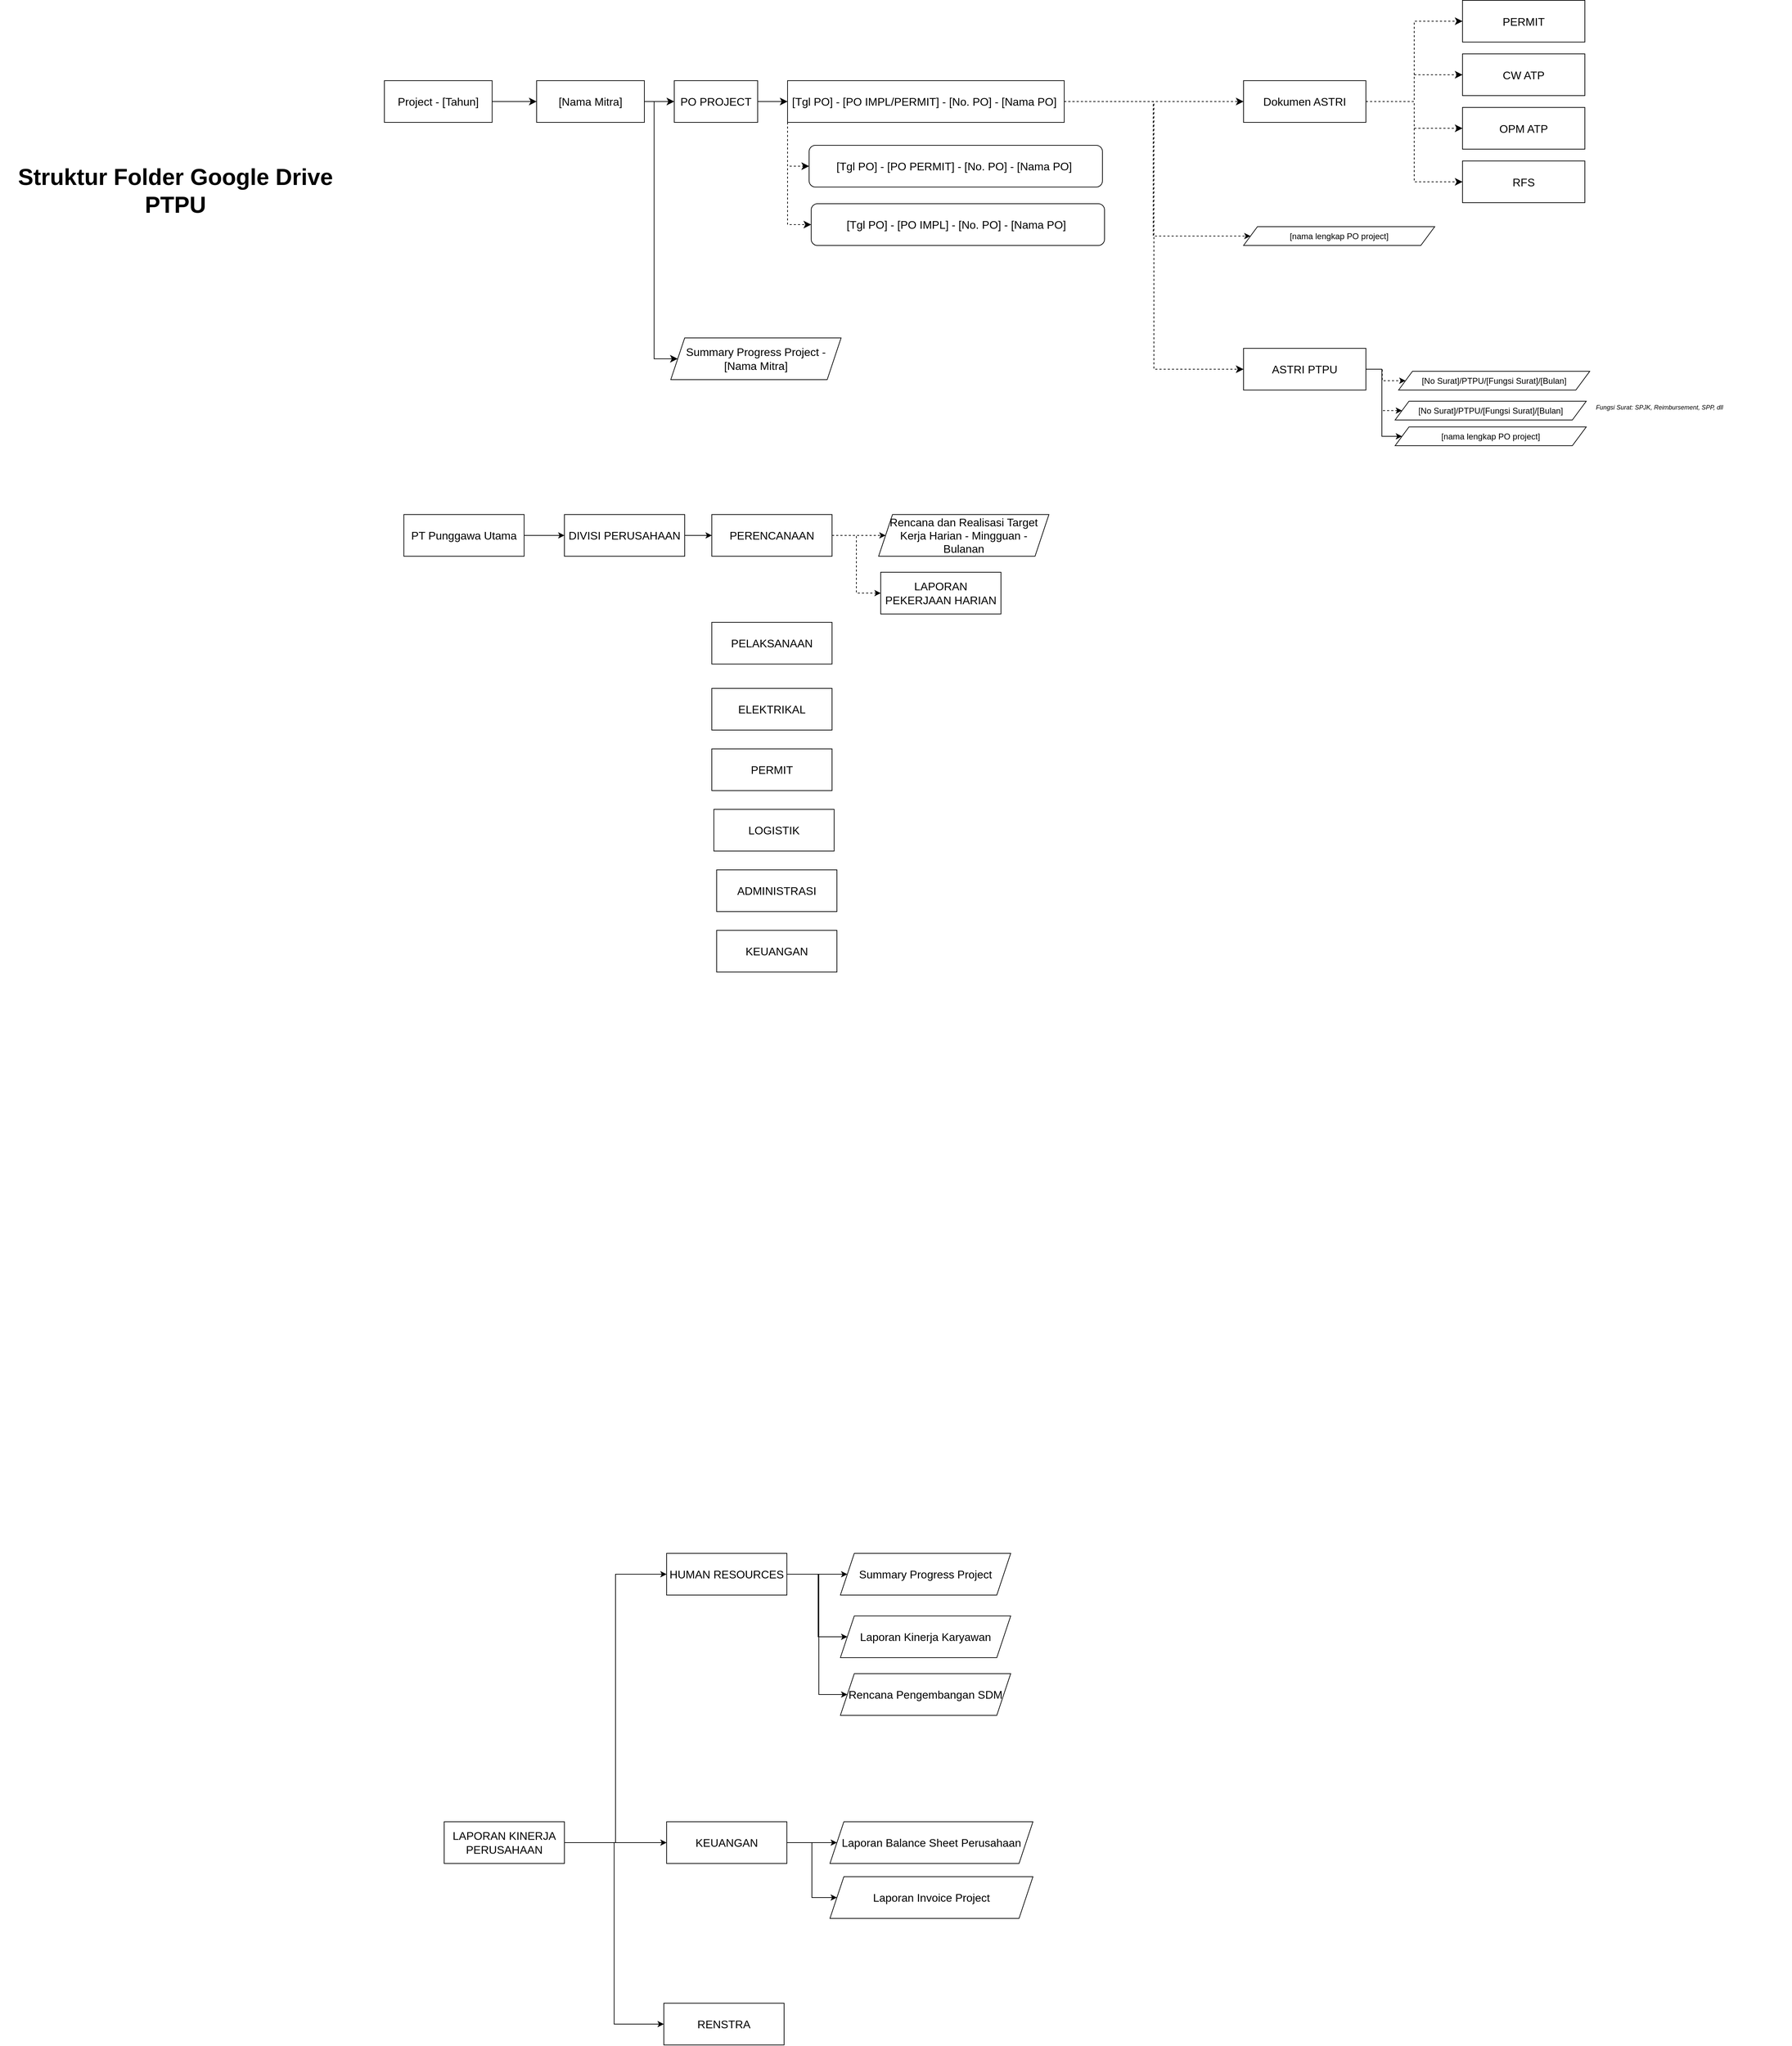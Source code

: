 <mxfile version="22.0.4" type="github">
  <diagram name="Halaman-1" id="cng1ZLqmWnadGGmBKYC0">
    <mxGraphModel dx="2550" dy="557" grid="0" gridSize="10" guides="1" tooltips="1" connect="1" arrows="1" fold="1" page="0" pageScale="1" pageWidth="827" pageHeight="1169" math="0" shadow="0">
      <root>
        <mxCell id="0" />
        <mxCell id="1" parent="0" />
        <mxCell id="fTNR3F5DmJ5eQE5tk-nj-6" style="edgeStyle=none;curved=1;rounded=0;orthogonalLoop=1;jettySize=auto;html=1;entryX=0;entryY=0.5;entryDx=0;entryDy=0;fontSize=12;startSize=8;endSize=8;" parent="1" source="fTNR3F5DmJ5eQE5tk-nj-1" target="fTNR3F5DmJ5eQE5tk-nj-4" edge="1">
          <mxGeometry relative="1" as="geometry" />
        </mxCell>
        <mxCell id="Rj7qyS3aj6NBgZSXDvd5-30" style="edgeStyle=orthogonalEdgeStyle;rounded=0;orthogonalLoop=1;jettySize=auto;html=1;entryX=0;entryY=0.5;entryDx=0;entryDy=0;fontSize=12;startSize=8;endSize=8;" parent="1" source="fTNR3F5DmJ5eQE5tk-nj-1" target="Rj7qyS3aj6NBgZSXDvd5-29" edge="1">
          <mxGeometry relative="1" as="geometry">
            <Array as="points">
              <mxPoint x="315" y="638" />
              <mxPoint x="315" y="1008" />
            </Array>
          </mxGeometry>
        </mxCell>
        <mxCell id="fTNR3F5DmJ5eQE5tk-nj-1" value="[Nama Mitra]" style="rounded=0;whiteSpace=wrap;html=1;fontSize=16;" parent="1" vertex="1">
          <mxGeometry x="146" y="608" width="155" height="60" as="geometry" />
        </mxCell>
        <mxCell id="fTNR3F5DmJ5eQE5tk-nj-2" value="&lt;b&gt;&lt;font style=&quot;font-size: 33px;&quot;&gt;Struktur Folder Google Drive PTPU&lt;/font&gt;&lt;/b&gt;" style="text;html=1;strokeColor=none;fillColor=none;align=center;verticalAlign=middle;whiteSpace=wrap;rounded=0;fontSize=16;" parent="1" vertex="1">
          <mxGeometry x="-626" y="713" width="505" height="105" as="geometry" />
        </mxCell>
        <mxCell id="QHoMNRf-pHsTPwlOWmLj-43" style="edgeStyle=orthogonalEdgeStyle;rounded=0;orthogonalLoop=1;jettySize=auto;html=1;" edge="1" parent="1" source="fTNR3F5DmJ5eQE5tk-nj-3" target="Rj7qyS3aj6NBgZSXDvd5-35">
          <mxGeometry relative="1" as="geometry" />
        </mxCell>
        <mxCell id="fTNR3F5DmJ5eQE5tk-nj-3" value="PT Punggawa Utama" style="rounded=0;whiteSpace=wrap;html=1;fontSize=16;" parent="1" vertex="1">
          <mxGeometry x="-45" y="1232" width="173" height="60" as="geometry" />
        </mxCell>
        <mxCell id="fTNR3F5DmJ5eQE5tk-nj-7" style="edgeStyle=none;curved=1;rounded=0;orthogonalLoop=1;jettySize=auto;html=1;entryX=0;entryY=0.5;entryDx=0;entryDy=0;fontSize=12;startSize=8;endSize=8;" parent="1" source="fTNR3F5DmJ5eQE5tk-nj-4" target="fTNR3F5DmJ5eQE5tk-nj-5" edge="1">
          <mxGeometry relative="1" as="geometry" />
        </mxCell>
        <mxCell id="fTNR3F5DmJ5eQE5tk-nj-4" value="PO PROJECT" style="rounded=0;whiteSpace=wrap;html=1;fontSize=16;" parent="1" vertex="1">
          <mxGeometry x="344" y="608" width="120" height="60" as="geometry" />
        </mxCell>
        <mxCell id="Rj7qyS3aj6NBgZSXDvd5-9" style="edgeStyle=none;curved=1;rounded=0;orthogonalLoop=1;jettySize=auto;html=1;fontSize=12;startSize=8;endSize=8;dashed=1;" parent="1" source="fTNR3F5DmJ5eQE5tk-nj-5" target="Rj7qyS3aj6NBgZSXDvd5-6" edge="1">
          <mxGeometry relative="1" as="geometry" />
        </mxCell>
        <mxCell id="Rj7qyS3aj6NBgZSXDvd5-17" style="edgeStyle=orthogonalEdgeStyle;rounded=0;orthogonalLoop=1;jettySize=auto;html=1;fontSize=12;startSize=8;endSize=8;exitX=1;exitY=0.5;exitDx=0;exitDy=0;entryX=0;entryY=0.5;entryDx=0;entryDy=0;dashed=1;" parent="1" source="fTNR3F5DmJ5eQE5tk-nj-5" target="Rj7qyS3aj6NBgZSXDvd5-7" edge="1">
          <mxGeometry relative="1" as="geometry">
            <mxPoint x="800.667" y="1142.333" as="targetPoint" />
          </mxGeometry>
        </mxCell>
        <mxCell id="Rj7qyS3aj6NBgZSXDvd5-25" style="edgeStyle=orthogonalEdgeStyle;rounded=0;orthogonalLoop=1;jettySize=auto;html=1;entryX=0;entryY=0.5;entryDx=0;entryDy=0;fontSize=12;startSize=8;endSize=8;exitX=0;exitY=1;exitDx=0;exitDy=0;dashed=1;" parent="1" source="fTNR3F5DmJ5eQE5tk-nj-5" target="Rj7qyS3aj6NBgZSXDvd5-1" edge="1">
          <mxGeometry relative="1" as="geometry" />
        </mxCell>
        <mxCell id="Rj7qyS3aj6NBgZSXDvd5-26" style="edgeStyle=orthogonalEdgeStyle;rounded=0;orthogonalLoop=1;jettySize=auto;html=1;entryX=0;entryY=0.5;entryDx=0;entryDy=0;fontSize=12;startSize=8;endSize=8;dashed=1;exitX=0;exitY=1;exitDx=0;exitDy=0;" parent="1" source="fTNR3F5DmJ5eQE5tk-nj-5" target="Rj7qyS3aj6NBgZSXDvd5-2" edge="1">
          <mxGeometry relative="1" as="geometry" />
        </mxCell>
        <mxCell id="QHoMNRf-pHsTPwlOWmLj-9" style="edgeStyle=orthogonalEdgeStyle;rounded=0;orthogonalLoop=1;jettySize=auto;html=1;entryX=0;entryY=0.5;entryDx=0;entryDy=0;exitX=1;exitY=0.5;exitDx=0;exitDy=0;dashed=1;" edge="1" parent="1" source="fTNR3F5DmJ5eQE5tk-nj-5" target="QHoMNRf-pHsTPwlOWmLj-7">
          <mxGeometry relative="1" as="geometry">
            <Array as="points">
              <mxPoint x="1033" y="638" />
              <mxPoint x="1033" y="832" />
            </Array>
          </mxGeometry>
        </mxCell>
        <mxCell id="fTNR3F5DmJ5eQE5tk-nj-5" value="[Tgl PO] - [PO IMPL/PERMIT] - [No. PO] - [Nama PO]&amp;nbsp;" style="rounded=0;whiteSpace=wrap;html=1;fontSize=16;" parent="1" vertex="1">
          <mxGeometry x="507" y="608" width="398" height="60" as="geometry" />
        </mxCell>
        <mxCell id="Rj7qyS3aj6NBgZSXDvd5-1" value="[Tgl PO] - [PO PERMIT] - [No. PO] - [Nama PO]&amp;nbsp;" style="rounded=1;whiteSpace=wrap;html=1;fontSize=16;" parent="1" vertex="1">
          <mxGeometry x="538" y="701" width="422" height="60" as="geometry" />
        </mxCell>
        <mxCell id="Rj7qyS3aj6NBgZSXDvd5-2" value="[Tgl PO] - [PO IMPL] - [No. PO] - [Nama PO]&amp;nbsp;" style="rounded=1;whiteSpace=wrap;html=1;fontSize=16;" parent="1" vertex="1">
          <mxGeometry x="541" y="785" width="422" height="60" as="geometry" />
        </mxCell>
        <mxCell id="Rj7qyS3aj6NBgZSXDvd5-19" style="edgeStyle=orthogonalEdgeStyle;rounded=0;orthogonalLoop=1;jettySize=auto;html=1;entryX=0;entryY=0.5;entryDx=0;entryDy=0;fontSize=12;startSize=8;endSize=8;dashed=1;" parent="1" source="Rj7qyS3aj6NBgZSXDvd5-6" target="Rj7qyS3aj6NBgZSXDvd5-8" edge="1">
          <mxGeometry relative="1" as="geometry" />
        </mxCell>
        <mxCell id="Rj7qyS3aj6NBgZSXDvd5-20" style="edgeStyle=orthogonalEdgeStyle;rounded=0;orthogonalLoop=1;jettySize=auto;html=1;entryX=0;entryY=0.5;entryDx=0;entryDy=0;fontSize=12;startSize=8;endSize=8;exitX=1;exitY=0.5;exitDx=0;exitDy=0;dashed=1;" parent="1" source="Rj7qyS3aj6NBgZSXDvd5-6" target="Rj7qyS3aj6NBgZSXDvd5-10" edge="1">
          <mxGeometry relative="1" as="geometry" />
        </mxCell>
        <mxCell id="Rj7qyS3aj6NBgZSXDvd5-21" style="edgeStyle=orthogonalEdgeStyle;rounded=0;orthogonalLoop=1;jettySize=auto;html=1;entryX=0;entryY=0.5;entryDx=0;entryDy=0;fontSize=12;startSize=8;endSize=8;exitX=1;exitY=0.5;exitDx=0;exitDy=0;dashed=1;" parent="1" source="Rj7qyS3aj6NBgZSXDvd5-6" target="Rj7qyS3aj6NBgZSXDvd5-11" edge="1">
          <mxGeometry relative="1" as="geometry" />
        </mxCell>
        <mxCell id="Rj7qyS3aj6NBgZSXDvd5-22" style="edgeStyle=orthogonalEdgeStyle;rounded=0;orthogonalLoop=1;jettySize=auto;html=1;entryX=0;entryY=0.5;entryDx=0;entryDy=0;fontSize=12;startSize=8;endSize=8;exitX=1;exitY=0.5;exitDx=0;exitDy=0;dashed=1;" parent="1" source="Rj7qyS3aj6NBgZSXDvd5-6" target="Rj7qyS3aj6NBgZSXDvd5-12" edge="1">
          <mxGeometry relative="1" as="geometry" />
        </mxCell>
        <mxCell id="Rj7qyS3aj6NBgZSXDvd5-6" value="Dokumen ASTRI" style="rounded=0;whiteSpace=wrap;html=1;fontSize=16;" parent="1" vertex="1">
          <mxGeometry x="1163" y="608" width="176" height="60" as="geometry" />
        </mxCell>
        <mxCell id="QHoMNRf-pHsTPwlOWmLj-4" style="edgeStyle=orthogonalEdgeStyle;rounded=0;orthogonalLoop=1;jettySize=auto;html=1;dashed=1;" edge="1" parent="1" source="Rj7qyS3aj6NBgZSXDvd5-7" target="QHoMNRf-pHsTPwlOWmLj-1">
          <mxGeometry relative="1" as="geometry" />
        </mxCell>
        <mxCell id="QHoMNRf-pHsTPwlOWmLj-5" style="edgeStyle=orthogonalEdgeStyle;rounded=0;orthogonalLoop=1;jettySize=auto;html=1;entryX=0;entryY=0.5;entryDx=0;entryDy=0;dashed=1;" edge="1" parent="1" source="Rj7qyS3aj6NBgZSXDvd5-7" target="QHoMNRf-pHsTPwlOWmLj-2">
          <mxGeometry relative="1" as="geometry">
            <Array as="points">
              <mxPoint x="1362" y="1023" />
              <mxPoint x="1362" y="1083" />
            </Array>
          </mxGeometry>
        </mxCell>
        <mxCell id="QHoMNRf-pHsTPwlOWmLj-8" style="edgeStyle=orthogonalEdgeStyle;rounded=0;orthogonalLoop=1;jettySize=auto;html=1;entryX=0;entryY=0.5;entryDx=0;entryDy=0;" edge="1" parent="1" source="Rj7qyS3aj6NBgZSXDvd5-7" target="QHoMNRf-pHsTPwlOWmLj-6">
          <mxGeometry relative="1" as="geometry">
            <Array as="points">
              <mxPoint x="1362" y="1023" />
              <mxPoint x="1362" y="1120" />
            </Array>
          </mxGeometry>
        </mxCell>
        <mxCell id="Rj7qyS3aj6NBgZSXDvd5-7" value="ASTRI PTPU" style="rounded=0;whiteSpace=wrap;html=1;fontSize=16;" parent="1" vertex="1">
          <mxGeometry x="1163" y="993" width="176" height="60" as="geometry" />
        </mxCell>
        <mxCell id="Rj7qyS3aj6NBgZSXDvd5-8" value="PERMIT" style="rounded=0;whiteSpace=wrap;html=1;fontSize=16;" parent="1" vertex="1">
          <mxGeometry x="1478" y="492.5" width="176" height="60" as="geometry" />
        </mxCell>
        <mxCell id="Rj7qyS3aj6NBgZSXDvd5-10" value="CW ATP" style="rounded=0;whiteSpace=wrap;html=1;fontSize=16;" parent="1" vertex="1">
          <mxGeometry x="1478" y="569.5" width="176" height="60" as="geometry" />
        </mxCell>
        <mxCell id="Rj7qyS3aj6NBgZSXDvd5-11" value="OPM ATP" style="rounded=0;whiteSpace=wrap;html=1;fontSize=16;" parent="1" vertex="1">
          <mxGeometry x="1478" y="646.5" width="176" height="60" as="geometry" />
        </mxCell>
        <mxCell id="Rj7qyS3aj6NBgZSXDvd5-12" value="RFS" style="rounded=0;whiteSpace=wrap;html=1;fontSize=16;" parent="1" vertex="1">
          <mxGeometry x="1478" y="723.5" width="176" height="60" as="geometry" />
        </mxCell>
        <mxCell id="Rj7qyS3aj6NBgZSXDvd5-29" value="Summary Progress Project - [Nama Mitra]" style="shape=parallelogram;perimeter=parallelogramPerimeter;whiteSpace=wrap;html=1;fixedSize=1;fontSize=16;" parent="1" vertex="1">
          <mxGeometry x="339" y="978" width="245" height="60" as="geometry" />
        </mxCell>
        <mxCell id="Rj7qyS3aj6NBgZSXDvd5-34" style="edgeStyle=none;curved=1;rounded=0;orthogonalLoop=1;jettySize=auto;html=1;fontSize=12;startSize=8;endSize=8;" parent="1" source="Rj7qyS3aj6NBgZSXDvd5-33" target="fTNR3F5DmJ5eQE5tk-nj-1" edge="1">
          <mxGeometry relative="1" as="geometry" />
        </mxCell>
        <mxCell id="Rj7qyS3aj6NBgZSXDvd5-33" value="Project - [Tahun]" style="rounded=0;whiteSpace=wrap;html=1;fontSize=16;" parent="1" vertex="1">
          <mxGeometry x="-73" y="608" width="155" height="60" as="geometry" />
        </mxCell>
        <mxCell id="QHoMNRf-pHsTPwlOWmLj-38" style="edgeStyle=orthogonalEdgeStyle;rounded=0;orthogonalLoop=1;jettySize=auto;html=1;" edge="1" parent="1" source="Rj7qyS3aj6NBgZSXDvd5-35" target="Rj7qyS3aj6NBgZSXDvd5-36">
          <mxGeometry relative="1" as="geometry" />
        </mxCell>
        <mxCell id="Rj7qyS3aj6NBgZSXDvd5-35" value="DIVISI PERUSAHAAN" style="rounded=0;whiteSpace=wrap;html=1;fontSize=16;" parent="1" vertex="1">
          <mxGeometry x="186" y="1232" width="173" height="60" as="geometry" />
        </mxCell>
        <mxCell id="QHoMNRf-pHsTPwlOWmLj-39" style="edgeStyle=orthogonalEdgeStyle;rounded=0;orthogonalLoop=1;jettySize=auto;html=1;dashed=1;" edge="1" parent="1" source="Rj7qyS3aj6NBgZSXDvd5-36" target="QHoMNRf-pHsTPwlOWmLj-37">
          <mxGeometry relative="1" as="geometry" />
        </mxCell>
        <mxCell id="QHoMNRf-pHsTPwlOWmLj-40" style="edgeStyle=orthogonalEdgeStyle;rounded=0;orthogonalLoop=1;jettySize=auto;html=1;entryX=0;entryY=0.5;entryDx=0;entryDy=0;dashed=1;" edge="1" parent="1" source="Rj7qyS3aj6NBgZSXDvd5-36" target="QHoMNRf-pHsTPwlOWmLj-21">
          <mxGeometry relative="1" as="geometry" />
        </mxCell>
        <mxCell id="Rj7qyS3aj6NBgZSXDvd5-36" value="PERENCANAAN" style="rounded=0;whiteSpace=wrap;html=1;fontSize=16;" parent="1" vertex="1">
          <mxGeometry x="398" y="1232" width="173" height="60" as="geometry" />
        </mxCell>
        <mxCell id="Rj7qyS3aj6NBgZSXDvd5-38" value="PELAKSANAAN" style="rounded=0;whiteSpace=wrap;html=1;fontSize=16;" parent="1" vertex="1">
          <mxGeometry x="398" y="1387" width="173" height="60" as="geometry" />
        </mxCell>
        <mxCell id="Rj7qyS3aj6NBgZSXDvd5-39" value="ELEKTRIKAL" style="rounded=0;whiteSpace=wrap;html=1;fontSize=16;" parent="1" vertex="1">
          <mxGeometry x="398" y="1482" width="173" height="60" as="geometry" />
        </mxCell>
        <mxCell id="Rj7qyS3aj6NBgZSXDvd5-40" value="PERMIT" style="rounded=0;whiteSpace=wrap;html=1;fontSize=16;" parent="1" vertex="1">
          <mxGeometry x="398" y="1569" width="173" height="60" as="geometry" />
        </mxCell>
        <mxCell id="Rj7qyS3aj6NBgZSXDvd5-41" value="LOGISTIK" style="rounded=0;whiteSpace=wrap;html=1;fontSize=16;" parent="1" vertex="1">
          <mxGeometry x="401" y="1656" width="173" height="60" as="geometry" />
        </mxCell>
        <mxCell id="QHoMNRf-pHsTPwlOWmLj-1" value="[No Surat]/PTPU/[Fungsi Surat]/[Bulan]" style="shape=parallelogram;perimeter=parallelogramPerimeter;whiteSpace=wrap;html=1;fixedSize=1;" vertex="1" parent="1">
          <mxGeometry x="1386" y="1026" width="275" height="27" as="geometry" />
        </mxCell>
        <mxCell id="QHoMNRf-pHsTPwlOWmLj-2" value="[No Surat]/PTPU/[Fungsi Surat]/[Bulan]" style="shape=parallelogram;perimeter=parallelogramPerimeter;whiteSpace=wrap;html=1;fixedSize=1;" vertex="1" parent="1">
          <mxGeometry x="1381" y="1069" width="275" height="27" as="geometry" />
        </mxCell>
        <mxCell id="QHoMNRf-pHsTPwlOWmLj-3" value="&lt;h1 style=&quot;&quot;&gt;&lt;font size=&quot;1&quot; style=&quot;font-weight: normal;&quot;&gt;&lt;i style=&quot;font-size: 9px;&quot;&gt;Fungsi Surat: SPJK, Reimbursement, SPP, dll&lt;/i&gt;&lt;/font&gt;&lt;/h1&gt;" style="text;html=1;strokeColor=none;fillColor=none;spacing=5;spacingTop=-20;whiteSpace=wrap;overflow=hidden;rounded=0;" vertex="1" parent="1">
          <mxGeometry x="1665" y="1053" width="286" height="50" as="geometry" />
        </mxCell>
        <mxCell id="QHoMNRf-pHsTPwlOWmLj-6" value="[nama lengkap PO project]" style="shape=parallelogram;perimeter=parallelogramPerimeter;whiteSpace=wrap;html=1;fixedSize=1;" vertex="1" parent="1">
          <mxGeometry x="1381" y="1106" width="275" height="27" as="geometry" />
        </mxCell>
        <mxCell id="QHoMNRf-pHsTPwlOWmLj-7" value="[nama lengkap PO project]" style="shape=parallelogram;perimeter=parallelogramPerimeter;whiteSpace=wrap;html=1;fixedSize=1;" vertex="1" parent="1">
          <mxGeometry x="1163" y="818" width="275" height="27" as="geometry" />
        </mxCell>
        <mxCell id="QHoMNRf-pHsTPwlOWmLj-10" value="ADMINISTRASI" style="rounded=0;whiteSpace=wrap;html=1;fontSize=16;" vertex="1" parent="1">
          <mxGeometry x="405" y="1743" width="173" height="60" as="geometry" />
        </mxCell>
        <mxCell id="QHoMNRf-pHsTPwlOWmLj-11" value="KEUANGAN" style="rounded=0;whiteSpace=wrap;html=1;fontSize=16;" vertex="1" parent="1">
          <mxGeometry x="405" y="1830" width="173" height="60" as="geometry" />
        </mxCell>
        <mxCell id="QHoMNRf-pHsTPwlOWmLj-28" style="edgeStyle=orthogonalEdgeStyle;rounded=0;orthogonalLoop=1;jettySize=auto;html=1;entryX=0;entryY=0.5;entryDx=0;entryDy=0;" edge="1" parent="1" source="QHoMNRf-pHsTPwlOWmLj-12" target="QHoMNRf-pHsTPwlOWmLj-14">
          <mxGeometry relative="1" as="geometry" />
        </mxCell>
        <mxCell id="QHoMNRf-pHsTPwlOWmLj-29" style="edgeStyle=orthogonalEdgeStyle;rounded=0;orthogonalLoop=1;jettySize=auto;html=1;" edge="1" parent="1" source="QHoMNRf-pHsTPwlOWmLj-12" target="QHoMNRf-pHsTPwlOWmLj-15">
          <mxGeometry relative="1" as="geometry" />
        </mxCell>
        <mxCell id="QHoMNRf-pHsTPwlOWmLj-30" style="edgeStyle=orthogonalEdgeStyle;rounded=0;orthogonalLoop=1;jettySize=auto;html=1;entryX=0;entryY=0.5;entryDx=0;entryDy=0;" edge="1" parent="1" source="QHoMNRf-pHsTPwlOWmLj-12" target="QHoMNRf-pHsTPwlOWmLj-16">
          <mxGeometry relative="1" as="geometry" />
        </mxCell>
        <mxCell id="QHoMNRf-pHsTPwlOWmLj-12" value="LAPORAN KINERJA PERUSAHAAN" style="rounded=0;whiteSpace=wrap;html=1;fontSize=16;" vertex="1" parent="1">
          <mxGeometry x="13" y="3112" width="173" height="60" as="geometry" />
        </mxCell>
        <mxCell id="QHoMNRf-pHsTPwlOWmLj-31" style="edgeStyle=orthogonalEdgeStyle;rounded=0;orthogonalLoop=1;jettySize=auto;html=1;" edge="1" parent="1" source="QHoMNRf-pHsTPwlOWmLj-14" target="QHoMNRf-pHsTPwlOWmLj-18">
          <mxGeometry relative="1" as="geometry" />
        </mxCell>
        <mxCell id="QHoMNRf-pHsTPwlOWmLj-32" style="edgeStyle=orthogonalEdgeStyle;rounded=0;orthogonalLoop=1;jettySize=auto;html=1;entryX=0;entryY=0.5;entryDx=0;entryDy=0;" edge="1" parent="1" source="QHoMNRf-pHsTPwlOWmLj-14" target="QHoMNRf-pHsTPwlOWmLj-22">
          <mxGeometry relative="1" as="geometry">
            <Array as="points">
              <mxPoint x="551" y="2756" />
              <mxPoint x="551" y="2846" />
            </Array>
          </mxGeometry>
        </mxCell>
        <mxCell id="QHoMNRf-pHsTPwlOWmLj-33" style="edgeStyle=orthogonalEdgeStyle;rounded=0;orthogonalLoop=1;jettySize=auto;html=1;entryX=0;entryY=0.5;entryDx=0;entryDy=0;" edge="1" parent="1" source="QHoMNRf-pHsTPwlOWmLj-14" target="QHoMNRf-pHsTPwlOWmLj-27">
          <mxGeometry relative="1" as="geometry">
            <Array as="points">
              <mxPoint x="552" y="2756" />
              <mxPoint x="552" y="2929" />
            </Array>
          </mxGeometry>
        </mxCell>
        <mxCell id="QHoMNRf-pHsTPwlOWmLj-14" value="HUMAN RESOURCES" style="rounded=0;whiteSpace=wrap;html=1;fontSize=16;" vertex="1" parent="1">
          <mxGeometry x="333" y="2726" width="173" height="60" as="geometry" />
        </mxCell>
        <mxCell id="QHoMNRf-pHsTPwlOWmLj-34" style="edgeStyle=orthogonalEdgeStyle;rounded=0;orthogonalLoop=1;jettySize=auto;html=1;entryX=0;entryY=0.5;entryDx=0;entryDy=0;" edge="1" parent="1" source="QHoMNRf-pHsTPwlOWmLj-15" target="QHoMNRf-pHsTPwlOWmLj-24">
          <mxGeometry relative="1" as="geometry" />
        </mxCell>
        <mxCell id="QHoMNRf-pHsTPwlOWmLj-35" style="edgeStyle=orthogonalEdgeStyle;rounded=0;orthogonalLoop=1;jettySize=auto;html=1;entryX=0;entryY=0.5;entryDx=0;entryDy=0;" edge="1" parent="1" source="QHoMNRf-pHsTPwlOWmLj-15" target="QHoMNRf-pHsTPwlOWmLj-26">
          <mxGeometry relative="1" as="geometry">
            <Array as="points">
              <mxPoint x="542" y="3142" />
              <mxPoint x="542" y="3221" />
            </Array>
          </mxGeometry>
        </mxCell>
        <mxCell id="QHoMNRf-pHsTPwlOWmLj-15" value="KEUANGAN" style="rounded=0;whiteSpace=wrap;html=1;fontSize=16;" vertex="1" parent="1">
          <mxGeometry x="333" y="3112" width="173" height="60" as="geometry" />
        </mxCell>
        <mxCell id="QHoMNRf-pHsTPwlOWmLj-16" value="RENSTRA" style="rounded=0;whiteSpace=wrap;html=1;fontSize=16;" vertex="1" parent="1">
          <mxGeometry x="329" y="3373" width="173" height="60" as="geometry" />
        </mxCell>
        <mxCell id="QHoMNRf-pHsTPwlOWmLj-18" value="Summary Progress Project" style="shape=parallelogram;perimeter=parallelogramPerimeter;whiteSpace=wrap;html=1;fixedSize=1;fontSize=16;" vertex="1" parent="1">
          <mxGeometry x="583" y="2726" width="245" height="60" as="geometry" />
        </mxCell>
        <mxCell id="QHoMNRf-pHsTPwlOWmLj-21" value="LAPORAN PEKERJAAN HARIAN" style="rounded=0;whiteSpace=wrap;html=1;fontSize=16;" vertex="1" parent="1">
          <mxGeometry x="641" y="1315" width="173" height="60" as="geometry" />
        </mxCell>
        <mxCell id="QHoMNRf-pHsTPwlOWmLj-22" value="Laporan Kinerja Karyawan" style="shape=parallelogram;perimeter=parallelogramPerimeter;whiteSpace=wrap;html=1;fixedSize=1;fontSize=16;" vertex="1" parent="1">
          <mxGeometry x="583" y="2816" width="245" height="60" as="geometry" />
        </mxCell>
        <mxCell id="QHoMNRf-pHsTPwlOWmLj-24" value="Laporan Balance Sheet Perusahaan" style="shape=parallelogram;perimeter=parallelogramPerimeter;whiteSpace=wrap;html=1;fixedSize=1;fontSize=16;" vertex="1" parent="1">
          <mxGeometry x="568" y="3112" width="292" height="60" as="geometry" />
        </mxCell>
        <mxCell id="QHoMNRf-pHsTPwlOWmLj-26" value="Laporan Invoice Project" style="shape=parallelogram;perimeter=parallelogramPerimeter;whiteSpace=wrap;html=1;fixedSize=1;fontSize=16;" vertex="1" parent="1">
          <mxGeometry x="568" y="3191" width="292" height="60" as="geometry" />
        </mxCell>
        <mxCell id="QHoMNRf-pHsTPwlOWmLj-27" value="Rencana Pengembangan SDM" style="shape=parallelogram;perimeter=parallelogramPerimeter;whiteSpace=wrap;html=1;fixedSize=1;fontSize=16;" vertex="1" parent="1">
          <mxGeometry x="583" y="2899" width="245" height="60" as="geometry" />
        </mxCell>
        <mxCell id="QHoMNRf-pHsTPwlOWmLj-37" value="Rencana dan Realisasi Target Kerja Harian - Mingguan - Bulanan" style="shape=parallelogram;perimeter=parallelogramPerimeter;whiteSpace=wrap;html=1;fixedSize=1;fontSize=16;" vertex="1" parent="1">
          <mxGeometry x="638" y="1232" width="245" height="60" as="geometry" />
        </mxCell>
      </root>
    </mxGraphModel>
  </diagram>
</mxfile>
